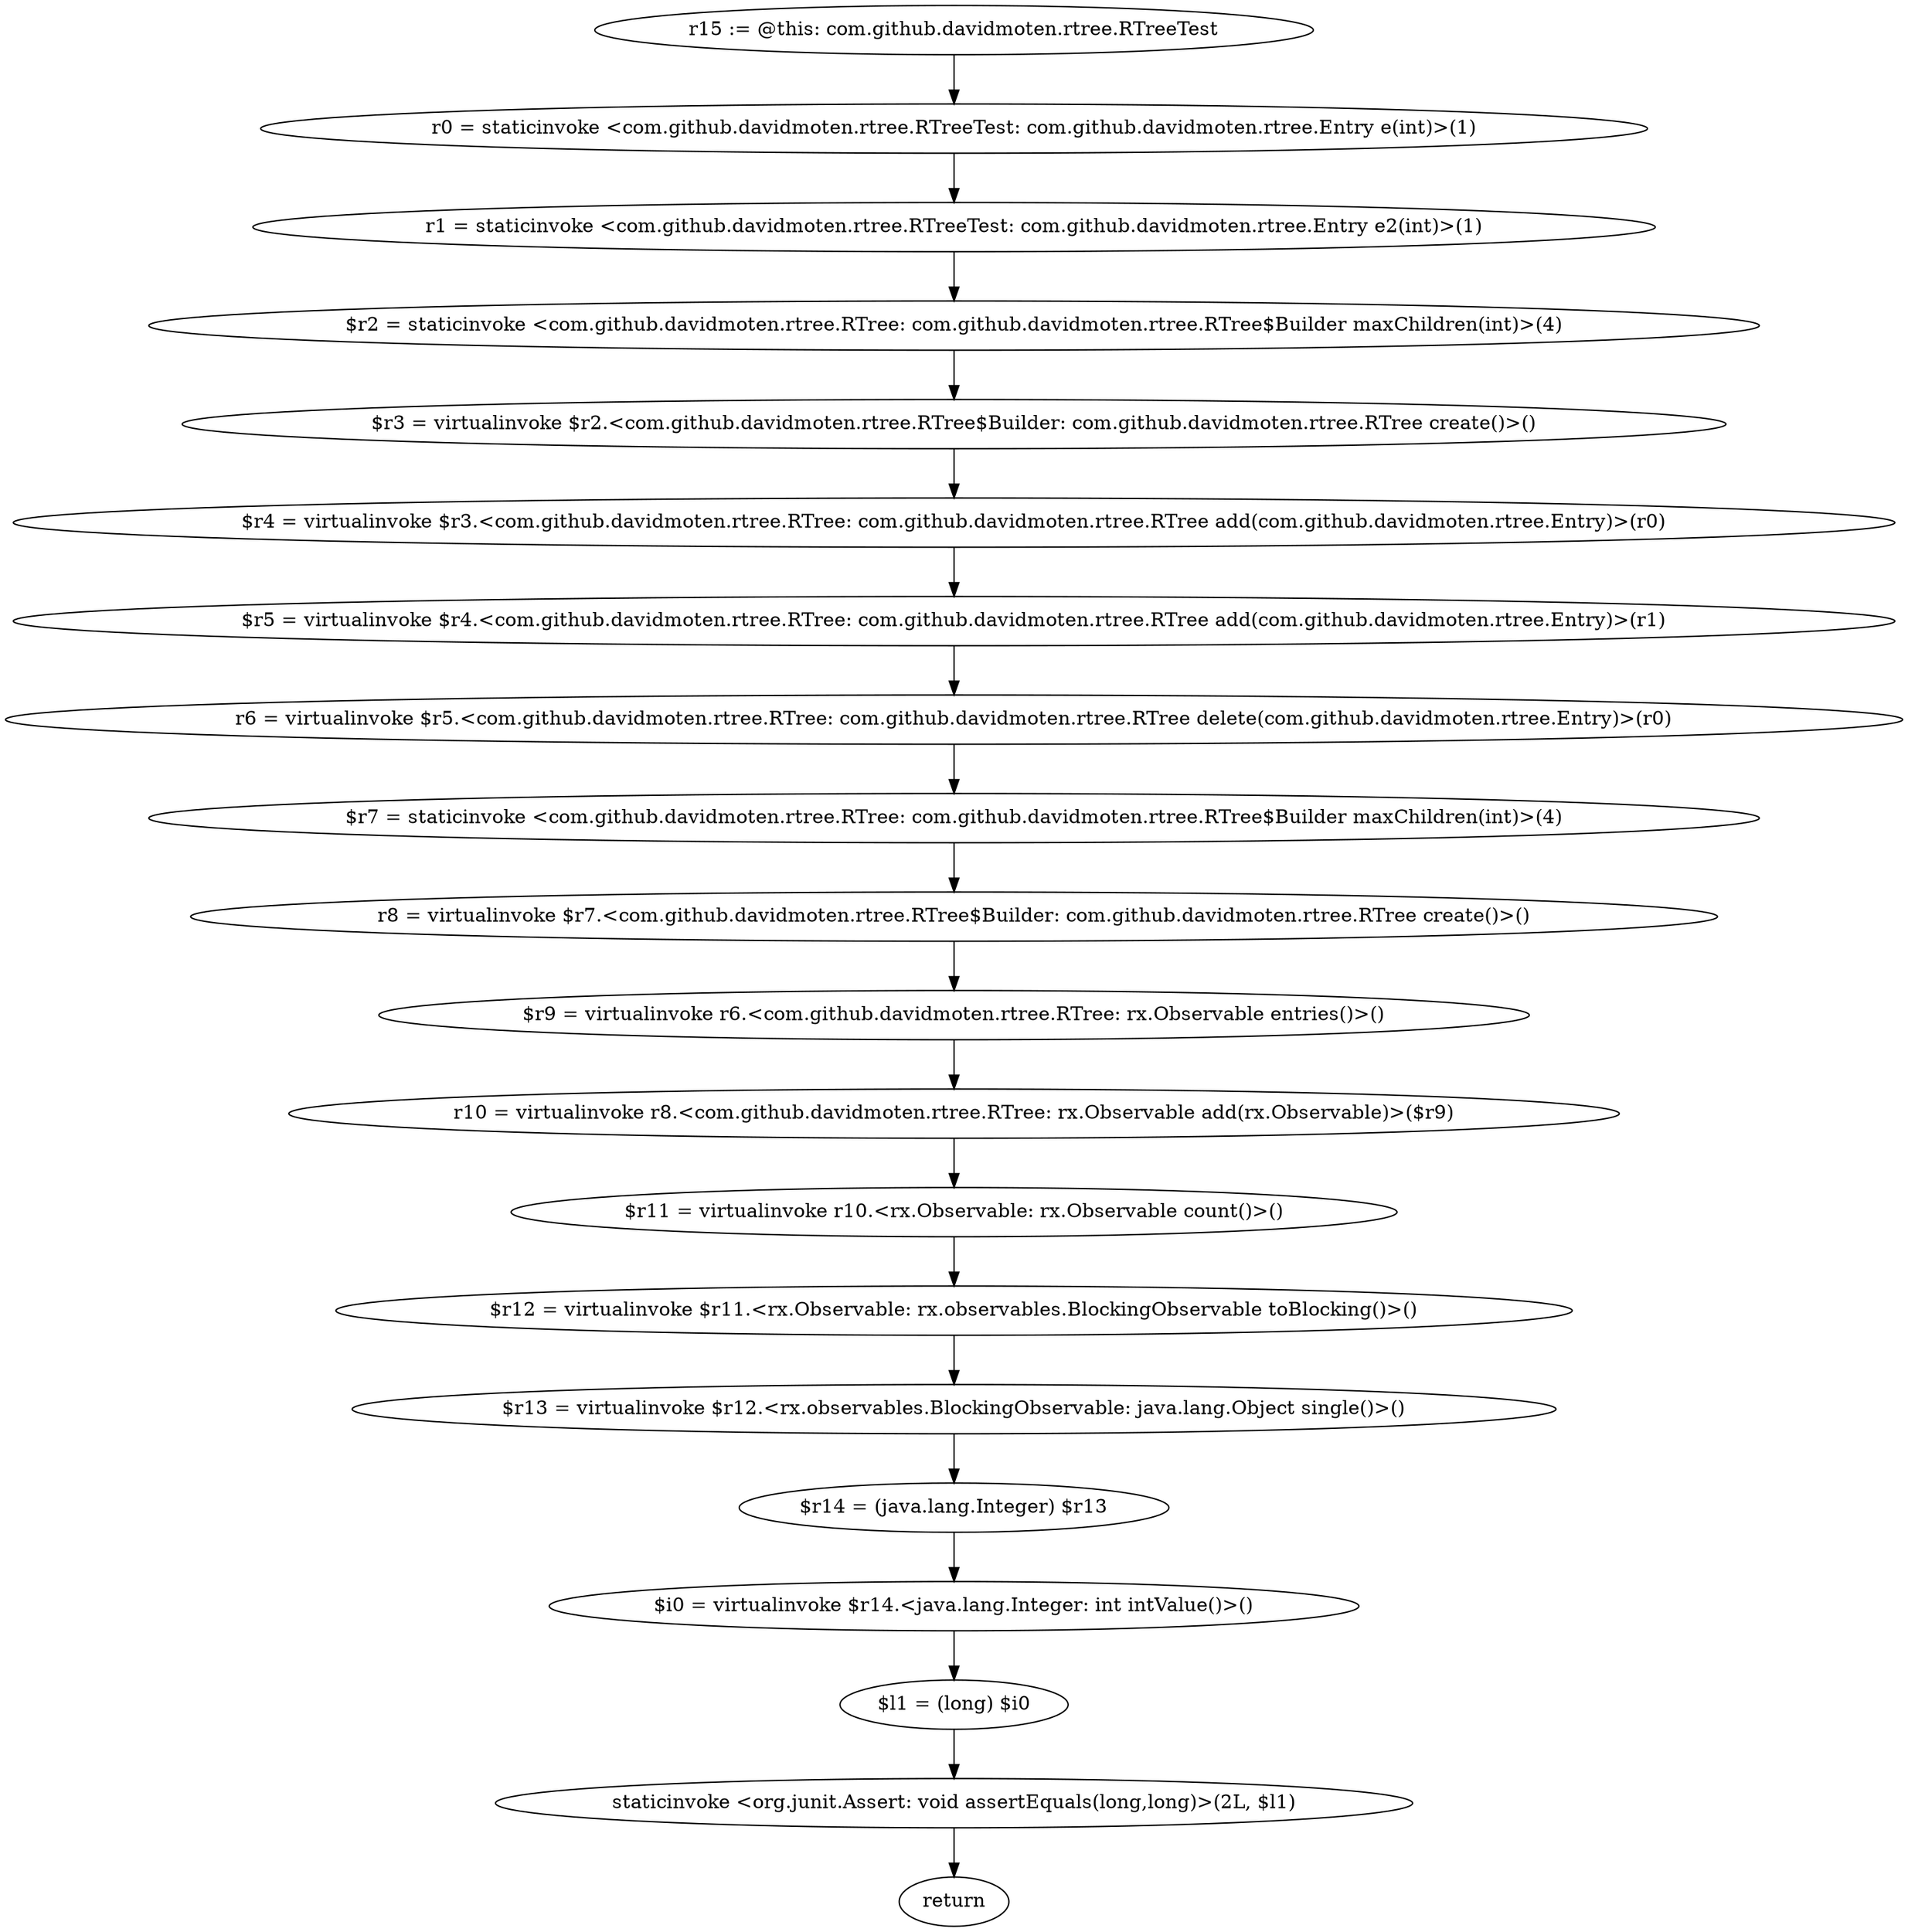 digraph "unitGraph" {
    "r15 := @this: com.github.davidmoten.rtree.RTreeTest"
    "r0 = staticinvoke <com.github.davidmoten.rtree.RTreeTest: com.github.davidmoten.rtree.Entry e(int)>(1)"
    "r1 = staticinvoke <com.github.davidmoten.rtree.RTreeTest: com.github.davidmoten.rtree.Entry e2(int)>(1)"
    "$r2 = staticinvoke <com.github.davidmoten.rtree.RTree: com.github.davidmoten.rtree.RTree$Builder maxChildren(int)>(4)"
    "$r3 = virtualinvoke $r2.<com.github.davidmoten.rtree.RTree$Builder: com.github.davidmoten.rtree.RTree create()>()"
    "$r4 = virtualinvoke $r3.<com.github.davidmoten.rtree.RTree: com.github.davidmoten.rtree.RTree add(com.github.davidmoten.rtree.Entry)>(r0)"
    "$r5 = virtualinvoke $r4.<com.github.davidmoten.rtree.RTree: com.github.davidmoten.rtree.RTree add(com.github.davidmoten.rtree.Entry)>(r1)"
    "r6 = virtualinvoke $r5.<com.github.davidmoten.rtree.RTree: com.github.davidmoten.rtree.RTree delete(com.github.davidmoten.rtree.Entry)>(r0)"
    "$r7 = staticinvoke <com.github.davidmoten.rtree.RTree: com.github.davidmoten.rtree.RTree$Builder maxChildren(int)>(4)"
    "r8 = virtualinvoke $r7.<com.github.davidmoten.rtree.RTree$Builder: com.github.davidmoten.rtree.RTree create()>()"
    "$r9 = virtualinvoke r6.<com.github.davidmoten.rtree.RTree: rx.Observable entries()>()"
    "r10 = virtualinvoke r8.<com.github.davidmoten.rtree.RTree: rx.Observable add(rx.Observable)>($r9)"
    "$r11 = virtualinvoke r10.<rx.Observable: rx.Observable count()>()"
    "$r12 = virtualinvoke $r11.<rx.Observable: rx.observables.BlockingObservable toBlocking()>()"
    "$r13 = virtualinvoke $r12.<rx.observables.BlockingObservable: java.lang.Object single()>()"
    "$r14 = (java.lang.Integer) $r13"
    "$i0 = virtualinvoke $r14.<java.lang.Integer: int intValue()>()"
    "$l1 = (long) $i0"
    "staticinvoke <org.junit.Assert: void assertEquals(long,long)>(2L, $l1)"
    "return"
    "r15 := @this: com.github.davidmoten.rtree.RTreeTest"->"r0 = staticinvoke <com.github.davidmoten.rtree.RTreeTest: com.github.davidmoten.rtree.Entry e(int)>(1)";
    "r0 = staticinvoke <com.github.davidmoten.rtree.RTreeTest: com.github.davidmoten.rtree.Entry e(int)>(1)"->"r1 = staticinvoke <com.github.davidmoten.rtree.RTreeTest: com.github.davidmoten.rtree.Entry e2(int)>(1)";
    "r1 = staticinvoke <com.github.davidmoten.rtree.RTreeTest: com.github.davidmoten.rtree.Entry e2(int)>(1)"->"$r2 = staticinvoke <com.github.davidmoten.rtree.RTree: com.github.davidmoten.rtree.RTree$Builder maxChildren(int)>(4)";
    "$r2 = staticinvoke <com.github.davidmoten.rtree.RTree: com.github.davidmoten.rtree.RTree$Builder maxChildren(int)>(4)"->"$r3 = virtualinvoke $r2.<com.github.davidmoten.rtree.RTree$Builder: com.github.davidmoten.rtree.RTree create()>()";
    "$r3 = virtualinvoke $r2.<com.github.davidmoten.rtree.RTree$Builder: com.github.davidmoten.rtree.RTree create()>()"->"$r4 = virtualinvoke $r3.<com.github.davidmoten.rtree.RTree: com.github.davidmoten.rtree.RTree add(com.github.davidmoten.rtree.Entry)>(r0)";
    "$r4 = virtualinvoke $r3.<com.github.davidmoten.rtree.RTree: com.github.davidmoten.rtree.RTree add(com.github.davidmoten.rtree.Entry)>(r0)"->"$r5 = virtualinvoke $r4.<com.github.davidmoten.rtree.RTree: com.github.davidmoten.rtree.RTree add(com.github.davidmoten.rtree.Entry)>(r1)";
    "$r5 = virtualinvoke $r4.<com.github.davidmoten.rtree.RTree: com.github.davidmoten.rtree.RTree add(com.github.davidmoten.rtree.Entry)>(r1)"->"r6 = virtualinvoke $r5.<com.github.davidmoten.rtree.RTree: com.github.davidmoten.rtree.RTree delete(com.github.davidmoten.rtree.Entry)>(r0)";
    "r6 = virtualinvoke $r5.<com.github.davidmoten.rtree.RTree: com.github.davidmoten.rtree.RTree delete(com.github.davidmoten.rtree.Entry)>(r0)"->"$r7 = staticinvoke <com.github.davidmoten.rtree.RTree: com.github.davidmoten.rtree.RTree$Builder maxChildren(int)>(4)";
    "$r7 = staticinvoke <com.github.davidmoten.rtree.RTree: com.github.davidmoten.rtree.RTree$Builder maxChildren(int)>(4)"->"r8 = virtualinvoke $r7.<com.github.davidmoten.rtree.RTree$Builder: com.github.davidmoten.rtree.RTree create()>()";
    "r8 = virtualinvoke $r7.<com.github.davidmoten.rtree.RTree$Builder: com.github.davidmoten.rtree.RTree create()>()"->"$r9 = virtualinvoke r6.<com.github.davidmoten.rtree.RTree: rx.Observable entries()>()";
    "$r9 = virtualinvoke r6.<com.github.davidmoten.rtree.RTree: rx.Observable entries()>()"->"r10 = virtualinvoke r8.<com.github.davidmoten.rtree.RTree: rx.Observable add(rx.Observable)>($r9)";
    "r10 = virtualinvoke r8.<com.github.davidmoten.rtree.RTree: rx.Observable add(rx.Observable)>($r9)"->"$r11 = virtualinvoke r10.<rx.Observable: rx.Observable count()>()";
    "$r11 = virtualinvoke r10.<rx.Observable: rx.Observable count()>()"->"$r12 = virtualinvoke $r11.<rx.Observable: rx.observables.BlockingObservable toBlocking()>()";
    "$r12 = virtualinvoke $r11.<rx.Observable: rx.observables.BlockingObservable toBlocking()>()"->"$r13 = virtualinvoke $r12.<rx.observables.BlockingObservable: java.lang.Object single()>()";
    "$r13 = virtualinvoke $r12.<rx.observables.BlockingObservable: java.lang.Object single()>()"->"$r14 = (java.lang.Integer) $r13";
    "$r14 = (java.lang.Integer) $r13"->"$i0 = virtualinvoke $r14.<java.lang.Integer: int intValue()>()";
    "$i0 = virtualinvoke $r14.<java.lang.Integer: int intValue()>()"->"$l1 = (long) $i0";
    "$l1 = (long) $i0"->"staticinvoke <org.junit.Assert: void assertEquals(long,long)>(2L, $l1)";
    "staticinvoke <org.junit.Assert: void assertEquals(long,long)>(2L, $l1)"->"return";
}
